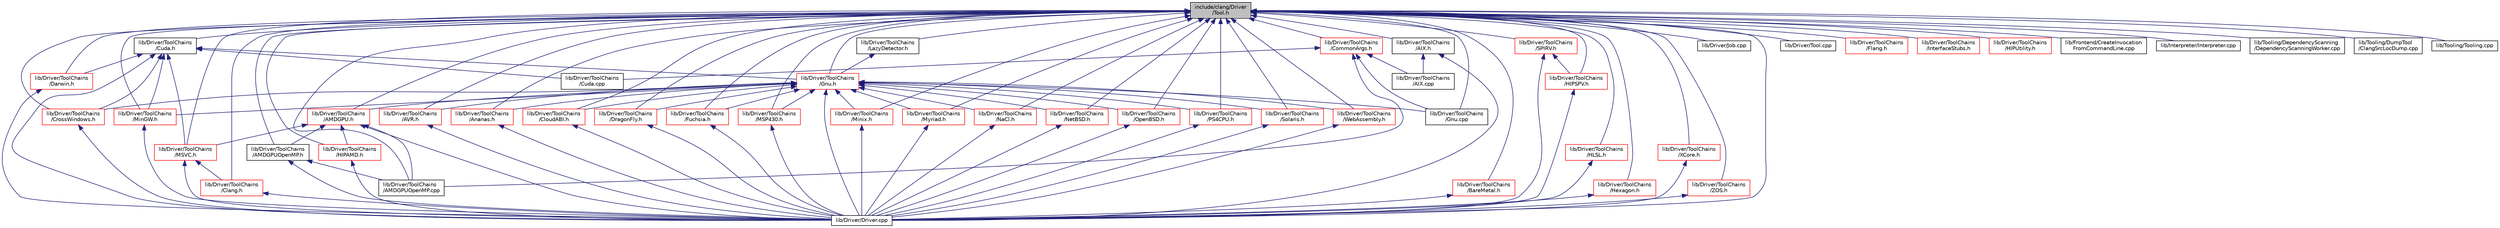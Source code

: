 digraph "include/clang/Driver/Tool.h"
{
 // LATEX_PDF_SIZE
  bgcolor="transparent";
  edge [fontname="Helvetica",fontsize="10",labelfontname="Helvetica",labelfontsize="10"];
  node [fontname="Helvetica",fontsize="10",shape=record];
  Node1 [label="include/clang/Driver\l/Tool.h",height=0.2,width=0.4,color="black", fillcolor="grey75", style="filled", fontcolor="black",tooltip=" "];
  Node1 -> Node2 [dir="back",color="midnightblue",fontsize="10",style="solid",fontname="Helvetica"];
  Node2 [label="lib/Driver/ToolChains\l/AIX.h",height=0.2,width=0.4,color="black",URL="$AIX_8h.html",tooltip=" "];
  Node2 -> Node3 [dir="back",color="midnightblue",fontsize="10",style="solid",fontname="Helvetica"];
  Node3 [label="lib/Driver/Driver.cpp",height=0.2,width=0.4,color="black",URL="$Driver_8cpp.html",tooltip=" "];
  Node2 -> Node4 [dir="back",color="midnightblue",fontsize="10",style="solid",fontname="Helvetica"];
  Node4 [label="lib/Driver/ToolChains\l/AIX.cpp",height=0.2,width=0.4,color="black",URL="$AIX_8cpp.html",tooltip=" "];
  Node1 -> Node5 [dir="back",color="midnightblue",fontsize="10",style="solid",fontname="Helvetica"];
  Node5 [label="lib/Driver/ToolChains\l/Cuda.h",height=0.2,width=0.4,color="black",URL="$lib_2Driver_2ToolChains_2Cuda_8h.html",tooltip=" "];
  Node5 -> Node6 [dir="back",color="midnightblue",fontsize="10",style="solid",fontname="Helvetica"];
  Node6 [label="lib/Driver/ToolChains\l/Gnu.h",height=0.2,width=0.4,color="red",URL="$Gnu_8h.html",tooltip=" "];
  Node6 -> Node7 [dir="back",color="midnightblue",fontsize="10",style="solid",fontname="Helvetica"];
  Node7 [label="lib/Driver/ToolChains\l/AMDGPU.h",height=0.2,width=0.4,color="red",URL="$Driver_2ToolChains_2AMDGPU_8h.html",tooltip=" "];
  Node7 -> Node3 [dir="back",color="midnightblue",fontsize="10",style="solid",fontname="Helvetica"];
  Node7 -> Node8 [dir="back",color="midnightblue",fontsize="10",style="solid",fontname="Helvetica"];
  Node8 [label="lib/Driver/ToolChains\l/AMDGPUOpenMP.h",height=0.2,width=0.4,color="black",URL="$AMDGPUOpenMP_8h.html",tooltip=" "];
  Node8 -> Node3 [dir="back",color="midnightblue",fontsize="10",style="solid",fontname="Helvetica"];
  Node8 -> Node9 [dir="back",color="midnightblue",fontsize="10",style="solid",fontname="Helvetica"];
  Node9 [label="lib/Driver/ToolChains\l/AMDGPUOpenMP.cpp",height=0.2,width=0.4,color="black",URL="$AMDGPUOpenMP_8cpp.html",tooltip=" "];
  Node7 -> Node10 [dir="back",color="midnightblue",fontsize="10",style="solid",fontname="Helvetica"];
  Node10 [label="lib/Driver/ToolChains\l/MSVC.h",height=0.2,width=0.4,color="red",URL="$MSVC_8h.html",tooltip=" "];
  Node10 -> Node11 [dir="back",color="midnightblue",fontsize="10",style="solid",fontname="Helvetica"];
  Node11 [label="lib/Driver/ToolChains\l/Clang.h",height=0.2,width=0.4,color="red",URL="$Clang_8h.html",tooltip=" "];
  Node11 -> Node3 [dir="back",color="midnightblue",fontsize="10",style="solid",fontname="Helvetica"];
  Node10 -> Node3 [dir="back",color="midnightblue",fontsize="10",style="solid",fontname="Helvetica"];
  Node7 -> Node16 [dir="back",color="midnightblue",fontsize="10",style="solid",fontname="Helvetica"];
  Node16 [label="lib/Driver/ToolChains\l/HIPAMD.h",height=0.2,width=0.4,color="red",URL="$HIPAMD_8h.html",tooltip=" "];
  Node16 -> Node3 [dir="back",color="midnightblue",fontsize="10",style="solid",fontname="Helvetica"];
  Node7 -> Node9 [dir="back",color="midnightblue",fontsize="10",style="solid",fontname="Helvetica"];
  Node6 -> Node20 [dir="back",color="midnightblue",fontsize="10",style="solid",fontname="Helvetica"];
  Node20 [label="lib/Driver/ToolChains\l/AVR.h",height=0.2,width=0.4,color="red",URL="$Driver_2ToolChains_2AVR_8h.html",tooltip=" "];
  Node20 -> Node3 [dir="back",color="midnightblue",fontsize="10",style="solid",fontname="Helvetica"];
  Node6 -> Node22 [dir="back",color="midnightblue",fontsize="10",style="solid",fontname="Helvetica"];
  Node22 [label="lib/Driver/ToolChains\l/Ananas.h",height=0.2,width=0.4,color="red",URL="$Ananas_8h.html",tooltip=" "];
  Node22 -> Node3 [dir="back",color="midnightblue",fontsize="10",style="solid",fontname="Helvetica"];
  Node6 -> Node26 [dir="back",color="midnightblue",fontsize="10",style="solid",fontname="Helvetica"];
  Node26 [label="lib/Driver/ToolChains\l/CloudABI.h",height=0.2,width=0.4,color="red",URL="$CloudABI_8h.html",tooltip=" "];
  Node26 -> Node3 [dir="back",color="midnightblue",fontsize="10",style="solid",fontname="Helvetica"];
  Node6 -> Node30 [dir="back",color="midnightblue",fontsize="10",style="solid",fontname="Helvetica"];
  Node30 [label="lib/Driver/ToolChains\l/CrossWindows.h",height=0.2,width=0.4,color="red",URL="$CrossWindows_8h.html",tooltip=" "];
  Node30 -> Node3 [dir="back",color="midnightblue",fontsize="10",style="solid",fontname="Helvetica"];
  Node6 -> Node32 [dir="back",color="midnightblue",fontsize="10",style="solid",fontname="Helvetica"];
  Node32 [label="lib/Driver/ToolChains\l/DragonFly.h",height=0.2,width=0.4,color="red",URL="$DragonFly_8h.html",tooltip=" "];
  Node32 -> Node3 [dir="back",color="midnightblue",fontsize="10",style="solid",fontname="Helvetica"];
  Node6 -> Node38 [dir="back",color="midnightblue",fontsize="10",style="solid",fontname="Helvetica"];
  Node38 [label="lib/Driver/ToolChains\l/Fuchsia.h",height=0.2,width=0.4,color="red",URL="$Fuchsia_8h.html",tooltip=" "];
  Node38 -> Node3 [dir="back",color="midnightblue",fontsize="10",style="solid",fontname="Helvetica"];
  Node6 -> Node3 [dir="back",color="midnightblue",fontsize="10",style="solid",fontname="Helvetica"];
  Node6 -> Node56 [dir="back",color="midnightblue",fontsize="10",style="solid",fontname="Helvetica"];
  Node56 [label="lib/Driver/ToolChains\l/MSP430.h",height=0.2,width=0.4,color="red",URL="$Driver_2ToolChains_2MSP430_8h.html",tooltip=" "];
  Node56 -> Node3 [dir="back",color="midnightblue",fontsize="10",style="solid",fontname="Helvetica"];
  Node6 -> Node58 [dir="back",color="midnightblue",fontsize="10",style="solid",fontname="Helvetica"];
  Node58 [label="lib/Driver/ToolChains\l/MinGW.h",height=0.2,width=0.4,color="red",URL="$MinGW_8h.html",tooltip=" "];
  Node58 -> Node3 [dir="back",color="midnightblue",fontsize="10",style="solid",fontname="Helvetica"];
  Node6 -> Node60 [dir="back",color="midnightblue",fontsize="10",style="solid",fontname="Helvetica"];
  Node60 [label="lib/Driver/ToolChains\l/Minix.h",height=0.2,width=0.4,color="red",URL="$Minix_8h.html",tooltip=" "];
  Node60 -> Node3 [dir="back",color="midnightblue",fontsize="10",style="solid",fontname="Helvetica"];
  Node6 -> Node62 [dir="back",color="midnightblue",fontsize="10",style="solid",fontname="Helvetica"];
  Node62 [label="lib/Driver/ToolChains\l/Myriad.h",height=0.2,width=0.4,color="red",URL="$Myriad_8h.html",tooltip=" "];
  Node62 -> Node3 [dir="back",color="midnightblue",fontsize="10",style="solid",fontname="Helvetica"];
  Node6 -> Node64 [dir="back",color="midnightblue",fontsize="10",style="solid",fontname="Helvetica"];
  Node64 [label="lib/Driver/ToolChains\l/NaCl.h",height=0.2,width=0.4,color="red",URL="$NaCl_8h.html",tooltip=" "];
  Node64 -> Node3 [dir="back",color="midnightblue",fontsize="10",style="solid",fontname="Helvetica"];
  Node6 -> Node66 [dir="back",color="midnightblue",fontsize="10",style="solid",fontname="Helvetica"];
  Node66 [label="lib/Driver/ToolChains\l/NetBSD.h",height=0.2,width=0.4,color="red",URL="$NetBSD_8h.html",tooltip=" "];
  Node66 -> Node3 [dir="back",color="midnightblue",fontsize="10",style="solid",fontname="Helvetica"];
  Node6 -> Node68 [dir="back",color="midnightblue",fontsize="10",style="solid",fontname="Helvetica"];
  Node68 [label="lib/Driver/ToolChains\l/OpenBSD.h",height=0.2,width=0.4,color="red",URL="$OpenBSD_8h.html",tooltip=" "];
  Node68 -> Node3 [dir="back",color="midnightblue",fontsize="10",style="solid",fontname="Helvetica"];
  Node6 -> Node70 [dir="back",color="midnightblue",fontsize="10",style="solid",fontname="Helvetica"];
  Node70 [label="lib/Driver/ToolChains\l/PS4CPU.h",height=0.2,width=0.4,color="red",URL="$PS4CPU_8h.html",tooltip=" "];
  Node70 -> Node3 [dir="back",color="midnightblue",fontsize="10",style="solid",fontname="Helvetica"];
  Node6 -> Node74 [dir="back",color="midnightblue",fontsize="10",style="solid",fontname="Helvetica"];
  Node74 [label="lib/Driver/ToolChains\l/Solaris.h",height=0.2,width=0.4,color="red",URL="$Solaris_8h.html",tooltip=" "];
  Node74 -> Node3 [dir="back",color="midnightblue",fontsize="10",style="solid",fontname="Helvetica"];
  Node6 -> Node76 [dir="back",color="midnightblue",fontsize="10",style="solid",fontname="Helvetica"];
  Node76 [label="lib/Driver/ToolChains\l/WebAssembly.h",height=0.2,width=0.4,color="red",URL="$Driver_2ToolChains_2WebAssembly_8h.html",tooltip=" "];
  Node76 -> Node3 [dir="back",color="midnightblue",fontsize="10",style="solid",fontname="Helvetica"];
  Node6 -> Node51 [dir="back",color="midnightblue",fontsize="10",style="solid",fontname="Helvetica"];
  Node51 [label="lib/Driver/ToolChains\l/Gnu.cpp",height=0.2,width=0.4,color="black",URL="$Gnu_8cpp.html",tooltip=" "];
  Node5 -> Node10 [dir="back",color="midnightblue",fontsize="10",style="solid",fontname="Helvetica"];
  Node5 -> Node30 [dir="back",color="midnightblue",fontsize="10",style="solid",fontname="Helvetica"];
  Node5 -> Node3 [dir="back",color="midnightblue",fontsize="10",style="solid",fontname="Helvetica"];
  Node5 -> Node79 [dir="back",color="midnightblue",fontsize="10",style="solid",fontname="Helvetica"];
  Node79 [label="lib/Driver/ToolChains\l/Darwin.h",height=0.2,width=0.4,color="red",URL="$Darwin_8h.html",tooltip=" "];
  Node79 -> Node3 [dir="back",color="midnightblue",fontsize="10",style="solid",fontname="Helvetica"];
  Node5 -> Node58 [dir="back",color="midnightblue",fontsize="10",style="solid",fontname="Helvetica"];
  Node5 -> Node81 [dir="back",color="midnightblue",fontsize="10",style="solid",fontname="Helvetica"];
  Node81 [label="lib/Driver/ToolChains\l/Cuda.cpp",height=0.2,width=0.4,color="black",URL="$Driver_2ToolChains_2Cuda_8cpp.html",tooltip=" "];
  Node1 -> Node82 [dir="back",color="midnightblue",fontsize="10",style="solid",fontname="Helvetica"];
  Node82 [label="lib/Driver/ToolChains\l/LazyDetector.h",height=0.2,width=0.4,color="black",URL="$LazyDetector_8h.html",tooltip=" "];
  Node82 -> Node6 [dir="back",color="midnightblue",fontsize="10",style="solid",fontname="Helvetica"];
  Node1 -> Node6 [dir="back",color="midnightblue",fontsize="10",style="solid",fontname="Helvetica"];
  Node1 -> Node7 [dir="back",color="midnightblue",fontsize="10",style="solid",fontname="Helvetica"];
  Node1 -> Node8 [dir="back",color="midnightblue",fontsize="10",style="solid",fontname="Helvetica"];
  Node1 -> Node20 [dir="back",color="midnightblue",fontsize="10",style="solid",fontname="Helvetica"];
  Node1 -> Node22 [dir="back",color="midnightblue",fontsize="10",style="solid",fontname="Helvetica"];
  Node1 -> Node83 [dir="back",color="midnightblue",fontsize="10",style="solid",fontname="Helvetica"];
  Node83 [label="lib/Driver/ToolChains\l/BareMetal.h",height=0.2,width=0.4,color="red",URL="$BareMetal_8h.html",tooltip=" "];
  Node83 -> Node3 [dir="back",color="midnightblue",fontsize="10",style="solid",fontname="Helvetica"];
  Node1 -> Node10 [dir="back",color="midnightblue",fontsize="10",style="solid",fontname="Helvetica"];
  Node1 -> Node11 [dir="back",color="midnightblue",fontsize="10",style="solid",fontname="Helvetica"];
  Node1 -> Node26 [dir="back",color="midnightblue",fontsize="10",style="solid",fontname="Helvetica"];
  Node1 -> Node30 [dir="back",color="midnightblue",fontsize="10",style="solid",fontname="Helvetica"];
  Node1 -> Node79 [dir="back",color="midnightblue",fontsize="10",style="solid",fontname="Helvetica"];
  Node1 -> Node32 [dir="back",color="midnightblue",fontsize="10",style="solid",fontname="Helvetica"];
  Node1 -> Node38 [dir="back",color="midnightblue",fontsize="10",style="solid",fontname="Helvetica"];
  Node1 -> Node16 [dir="back",color="midnightblue",fontsize="10",style="solid",fontname="Helvetica"];
  Node1 -> Node84 [dir="back",color="midnightblue",fontsize="10",style="solid",fontname="Helvetica"];
  Node84 [label="lib/Driver/ToolChains\l/SPIRV.h",height=0.2,width=0.4,color="red",URL="$SPIRV_8h.html",tooltip=" "];
  Node84 -> Node85 [dir="back",color="midnightblue",fontsize="10",style="solid",fontname="Helvetica"];
  Node85 [label="lib/Driver/ToolChains\l/HIPSPV.h",height=0.2,width=0.4,color="red",URL="$HIPSPV_8h.html",tooltip=" "];
  Node85 -> Node3 [dir="back",color="midnightblue",fontsize="10",style="solid",fontname="Helvetica"];
  Node84 -> Node3 [dir="back",color="midnightblue",fontsize="10",style="solid",fontname="Helvetica"];
  Node1 -> Node85 [dir="back",color="midnightblue",fontsize="10",style="solid",fontname="Helvetica"];
  Node1 -> Node88 [dir="back",color="midnightblue",fontsize="10",style="solid",fontname="Helvetica"];
  Node88 [label="lib/Driver/ToolChains\l/HLSL.h",height=0.2,width=0.4,color="red",URL="$HLSL_8h.html",tooltip=" "];
  Node88 -> Node3 [dir="back",color="midnightblue",fontsize="10",style="solid",fontname="Helvetica"];
  Node1 -> Node43 [dir="back",color="midnightblue",fontsize="10",style="solid",fontname="Helvetica"];
  Node43 [label="lib/Driver/ToolChains\l/Hexagon.h",height=0.2,width=0.4,color="red",URL="$Driver_2ToolChains_2Hexagon_8h.html",tooltip=" "];
  Node43 -> Node3 [dir="back",color="midnightblue",fontsize="10",style="solid",fontname="Helvetica"];
  Node1 -> Node56 [dir="back",color="midnightblue",fontsize="10",style="solid",fontname="Helvetica"];
  Node1 -> Node58 [dir="back",color="midnightblue",fontsize="10",style="solid",fontname="Helvetica"];
  Node1 -> Node60 [dir="back",color="midnightblue",fontsize="10",style="solid",fontname="Helvetica"];
  Node1 -> Node62 [dir="back",color="midnightblue",fontsize="10",style="solid",fontname="Helvetica"];
  Node1 -> Node64 [dir="back",color="midnightblue",fontsize="10",style="solid",fontname="Helvetica"];
  Node1 -> Node66 [dir="back",color="midnightblue",fontsize="10",style="solid",fontname="Helvetica"];
  Node1 -> Node68 [dir="back",color="midnightblue",fontsize="10",style="solid",fontname="Helvetica"];
  Node1 -> Node70 [dir="back",color="midnightblue",fontsize="10",style="solid",fontname="Helvetica"];
  Node1 -> Node74 [dir="back",color="midnightblue",fontsize="10",style="solid",fontname="Helvetica"];
  Node1 -> Node76 [dir="back",color="midnightblue",fontsize="10",style="solid",fontname="Helvetica"];
  Node1 -> Node90 [dir="back",color="midnightblue",fontsize="10",style="solid",fontname="Helvetica"];
  Node90 [label="lib/Driver/ToolChains\l/XCore.h",height=0.2,width=0.4,color="red",URL="$Driver_2ToolChains_2XCore_8h.html",tooltip=" "];
  Node90 -> Node3 [dir="back",color="midnightblue",fontsize="10",style="solid",fontname="Helvetica"];
  Node1 -> Node92 [dir="back",color="midnightblue",fontsize="10",style="solid",fontname="Helvetica"];
  Node92 [label="lib/Driver/ToolChains\l/ZOS.h",height=0.2,width=0.4,color="red",URL="$ZOS_8h.html",tooltip=" "];
  Node92 -> Node3 [dir="back",color="midnightblue",fontsize="10",style="solid",fontname="Helvetica"];
  Node1 -> Node3 [dir="back",color="midnightblue",fontsize="10",style="solid",fontname="Helvetica"];
  Node1 -> Node94 [dir="back",color="midnightblue",fontsize="10",style="solid",fontname="Helvetica"];
  Node94 [label="lib/Driver/Job.cpp",height=0.2,width=0.4,color="black",URL="$Job_8cpp.html",tooltip=" "];
  Node1 -> Node95 [dir="back",color="midnightblue",fontsize="10",style="solid",fontname="Helvetica"];
  Node95 [label="lib/Driver/ToolChains\l/CommonArgs.h",height=0.2,width=0.4,color="red",URL="$CommonArgs_8h.html",tooltip=" "];
  Node95 -> Node4 [dir="back",color="midnightblue",fontsize="10",style="solid",fontname="Helvetica"];
  Node95 -> Node9 [dir="back",color="midnightblue",fontsize="10",style="solid",fontname="Helvetica"];
  Node95 -> Node81 [dir="back",color="midnightblue",fontsize="10",style="solid",fontname="Helvetica"];
  Node95 -> Node51 [dir="back",color="midnightblue",fontsize="10",style="solid",fontname="Helvetica"];
  Node1 -> Node108 [dir="back",color="midnightblue",fontsize="10",style="solid",fontname="Helvetica"];
  Node108 [label="lib/Driver/Tool.cpp",height=0.2,width=0.4,color="black",URL="$Tool_8cpp.html",tooltip=" "];
  Node1 -> Node109 [dir="back",color="midnightblue",fontsize="10",style="solid",fontname="Helvetica"];
  Node109 [label="lib/Driver/ToolChains\l/Flang.h",height=0.2,width=0.4,color="red",URL="$Flang_8h.html",tooltip=" "];
  Node1 -> Node110 [dir="back",color="midnightblue",fontsize="10",style="solid",fontname="Helvetica"];
  Node110 [label="lib/Driver/ToolChains\l/InterfaceStubs.h",height=0.2,width=0.4,color="red",URL="$InterfaceStubs_8h.html",tooltip=" "];
  Node1 -> Node9 [dir="back",color="midnightblue",fontsize="10",style="solid",fontname="Helvetica"];
  Node1 -> Node51 [dir="back",color="midnightblue",fontsize="10",style="solid",fontname="Helvetica"];
  Node1 -> Node111 [dir="back",color="midnightblue",fontsize="10",style="solid",fontname="Helvetica"];
  Node111 [label="lib/Driver/ToolChains\l/HIPUtility.h",height=0.2,width=0.4,color="red",URL="$HIPUtility_8h.html",tooltip=" "];
  Node1 -> Node112 [dir="back",color="midnightblue",fontsize="10",style="solid",fontname="Helvetica"];
  Node112 [label="lib/Frontend/CreateInvocation\lFromCommandLine.cpp",height=0.2,width=0.4,color="black",URL="$CreateInvocationFromCommandLine_8cpp.html",tooltip=" "];
  Node1 -> Node113 [dir="back",color="midnightblue",fontsize="10",style="solid",fontname="Helvetica"];
  Node113 [label="lib/Interpreter/Interpreter.cpp",height=0.2,width=0.4,color="black",URL="$Interpreter_8cpp.html",tooltip=" "];
  Node1 -> Node114 [dir="back",color="midnightblue",fontsize="10",style="solid",fontname="Helvetica"];
  Node114 [label="lib/Tooling/DependencyScanning\l/DependencyScanningWorker.cpp",height=0.2,width=0.4,color="black",URL="$DependencyScanningWorker_8cpp.html",tooltip=" "];
  Node1 -> Node115 [dir="back",color="midnightblue",fontsize="10",style="solid",fontname="Helvetica"];
  Node115 [label="lib/Tooling/DumpTool\l/ClangSrcLocDump.cpp",height=0.2,width=0.4,color="black",URL="$ClangSrcLocDump_8cpp.html",tooltip=" "];
  Node1 -> Node116 [dir="back",color="midnightblue",fontsize="10",style="solid",fontname="Helvetica"];
  Node116 [label="lib/Tooling/Tooling.cpp",height=0.2,width=0.4,color="black",URL="$Tooling_8cpp.html",tooltip=" "];
}
